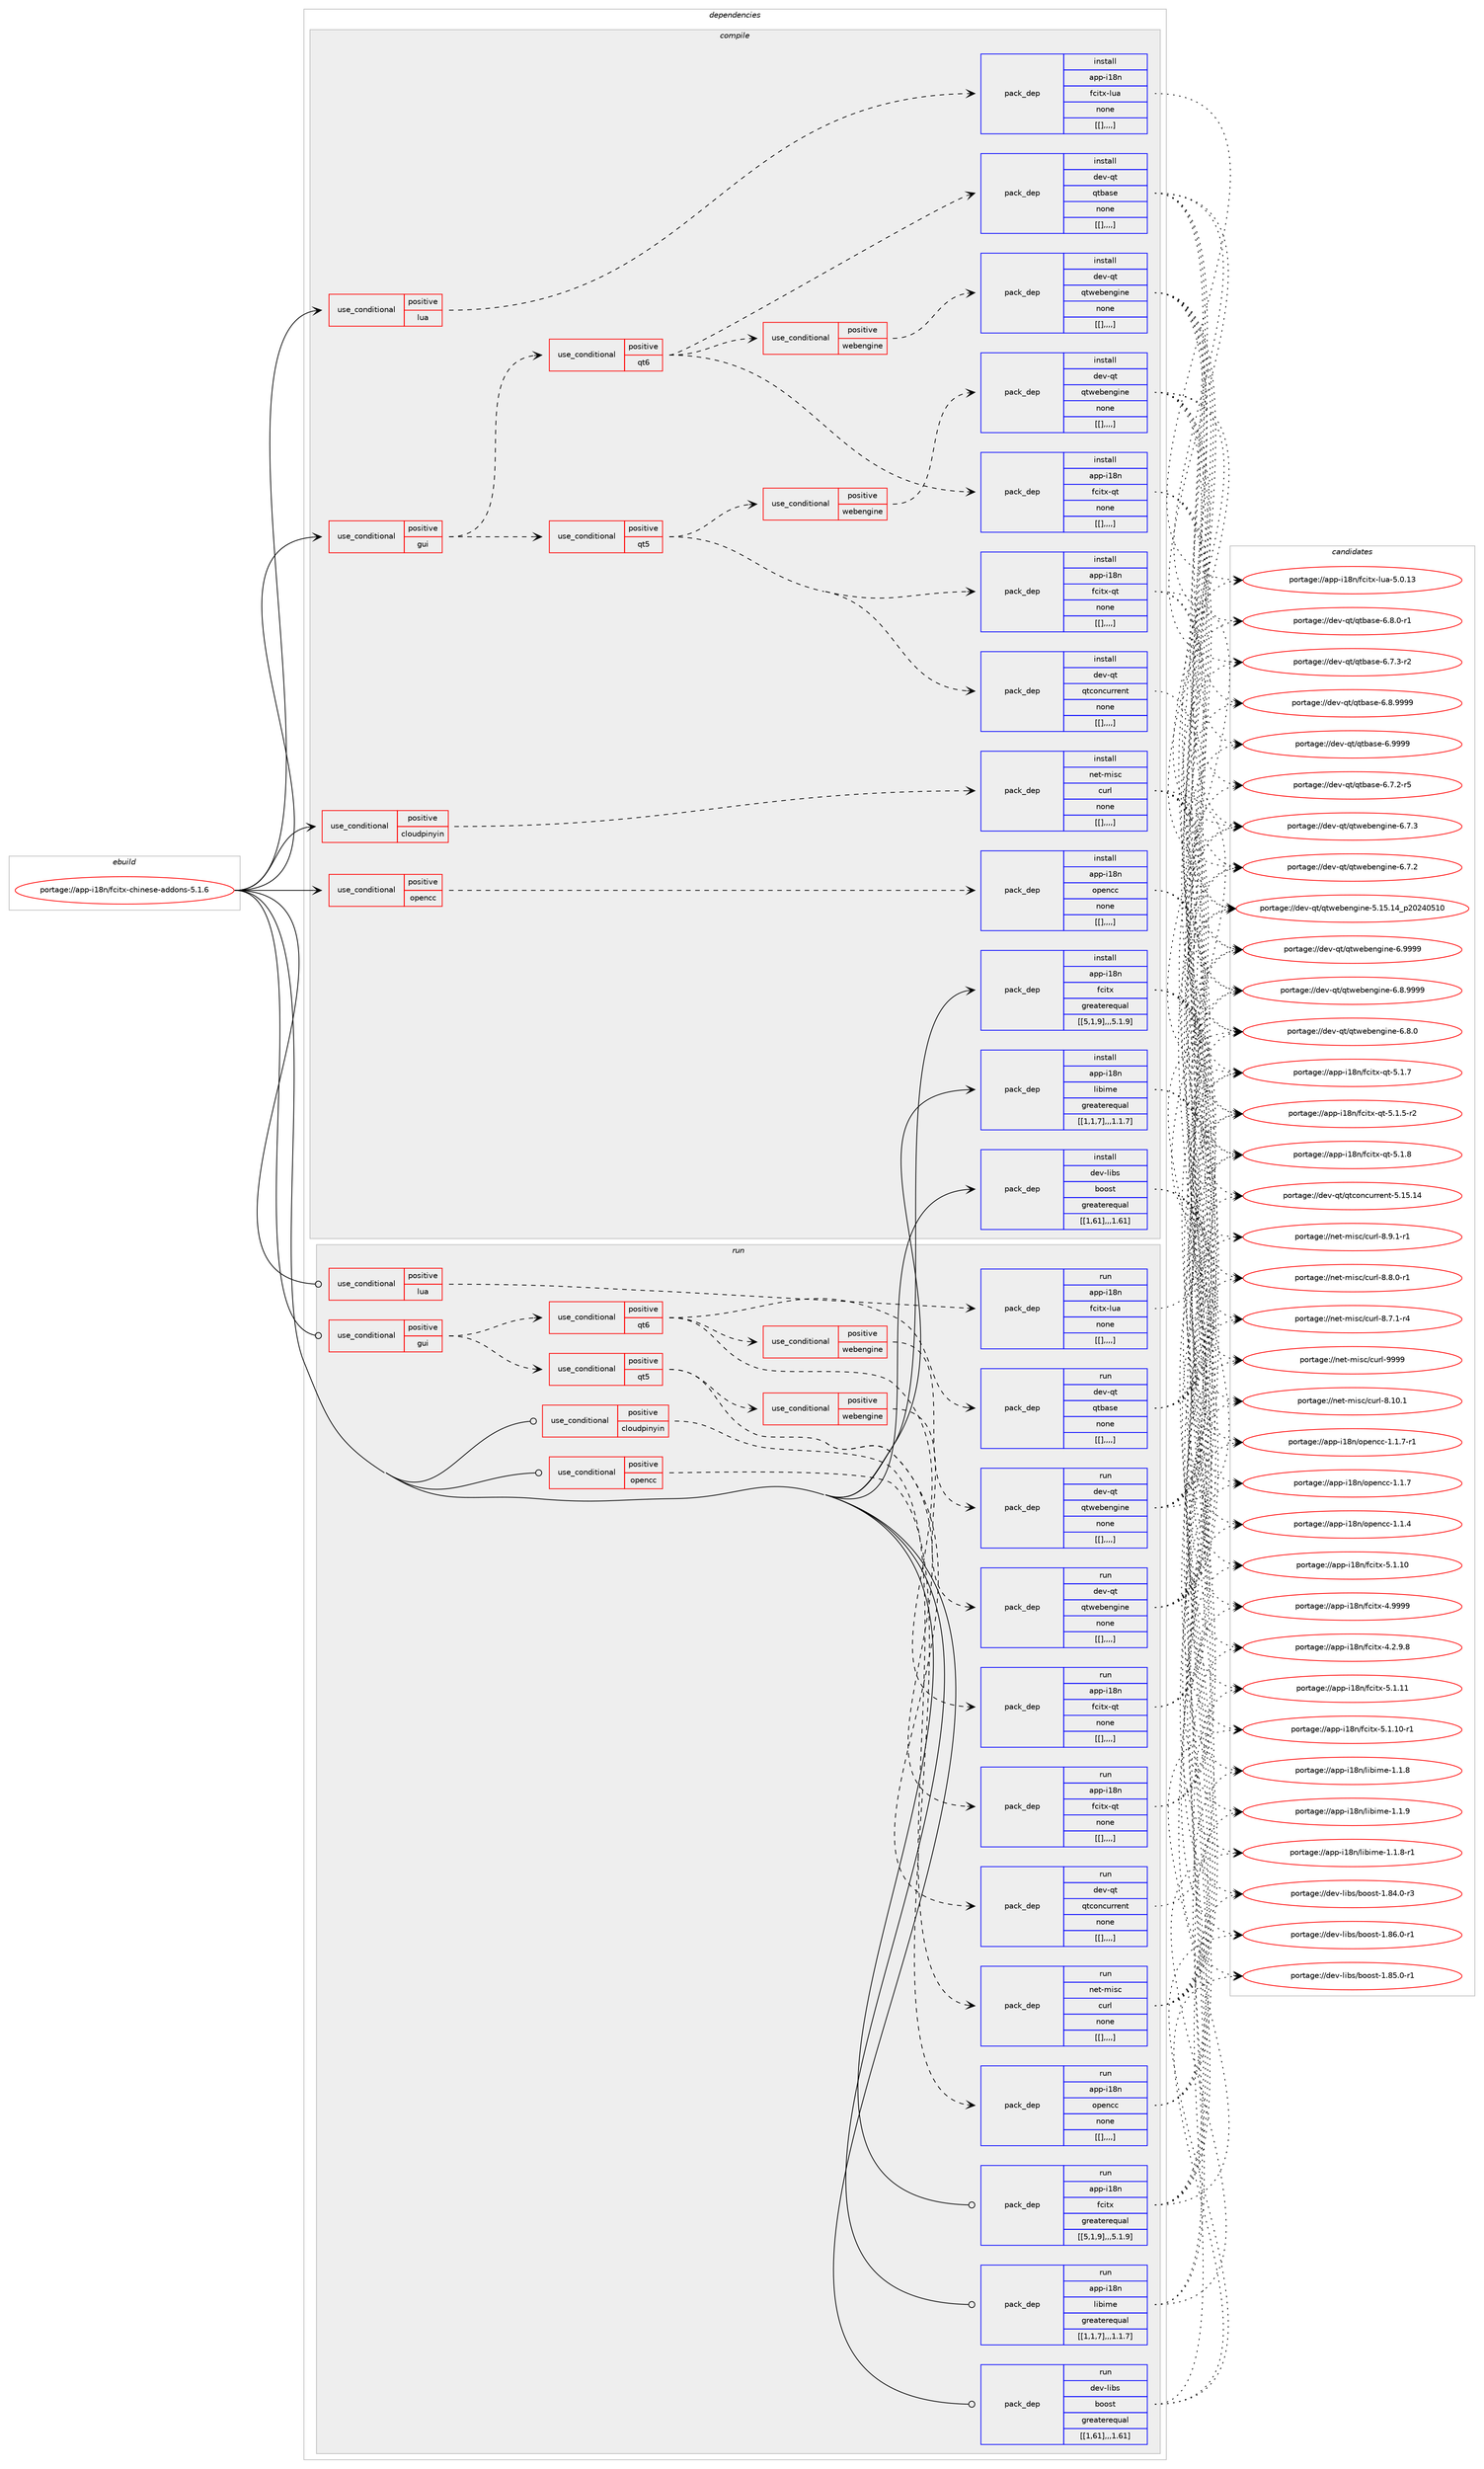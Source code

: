 digraph prolog {

# *************
# Graph options
# *************

newrank=true;
concentrate=true;
compound=true;
graph [rankdir=LR,fontname=Helvetica,fontsize=10,ranksep=1.5];#, ranksep=2.5, nodesep=0.2];
edge  [arrowhead=vee];
node  [fontname=Helvetica,fontsize=10];

# **********
# The ebuild
# **********

subgraph cluster_leftcol {
color=gray;
label=<<i>ebuild</i>>;
id [label="portage://app-i18n/fcitx-chinese-addons-5.1.6", color=red, width=4, href="../app-i18n/fcitx-chinese-addons-5.1.6.svg"];
}

# ****************
# The dependencies
# ****************

subgraph cluster_midcol {
color=gray;
label=<<i>dependencies</i>>;
subgraph cluster_compile {
fillcolor="#eeeeee";
style=filled;
label=<<i>compile</i>>;
subgraph cond11575 {
dependency38326 [label=<<TABLE BORDER="0" CELLBORDER="1" CELLSPACING="0" CELLPADDING="4"><TR><TD ROWSPAN="3" CELLPADDING="10">use_conditional</TD></TR><TR><TD>positive</TD></TR><TR><TD>cloudpinyin</TD></TR></TABLE>>, shape=none, color=red];
subgraph pack26415 {
dependency38391 [label=<<TABLE BORDER="0" CELLBORDER="1" CELLSPACING="0" CELLPADDING="4" WIDTH="220"><TR><TD ROWSPAN="6" CELLPADDING="30">pack_dep</TD></TR><TR><TD WIDTH="110">install</TD></TR><TR><TD>net-misc</TD></TR><TR><TD>curl</TD></TR><TR><TD>none</TD></TR><TR><TD>[[],,,,]</TD></TR></TABLE>>, shape=none, color=blue];
}
dependency38326:e -> dependency38391:w [weight=20,style="dashed",arrowhead="vee"];
}
id:e -> dependency38326:w [weight=20,style="solid",arrowhead="vee"];
subgraph cond11598 {
dependency38431 [label=<<TABLE BORDER="0" CELLBORDER="1" CELLSPACING="0" CELLPADDING="4"><TR><TD ROWSPAN="3" CELLPADDING="10">use_conditional</TD></TR><TR><TD>positive</TD></TR><TR><TD>gui</TD></TR></TABLE>>, shape=none, color=red];
subgraph cond11621 {
dependency38466 [label=<<TABLE BORDER="0" CELLBORDER="1" CELLSPACING="0" CELLPADDING="4"><TR><TD ROWSPAN="3" CELLPADDING="10">use_conditional</TD></TR><TR><TD>positive</TD></TR><TR><TD>qt5</TD></TR></TABLE>>, shape=none, color=red];
subgraph pack26481 {
dependency38495 [label=<<TABLE BORDER="0" CELLBORDER="1" CELLSPACING="0" CELLPADDING="4" WIDTH="220"><TR><TD ROWSPAN="6" CELLPADDING="30">pack_dep</TD></TR><TR><TD WIDTH="110">install</TD></TR><TR><TD>dev-qt</TD></TR><TR><TD>qtconcurrent</TD></TR><TR><TD>none</TD></TR><TR><TD>[[],,,,]</TD></TR></TABLE>>, shape=none, color=blue];
}
dependency38466:e -> dependency38495:w [weight=20,style="dashed",arrowhead="vee"];
subgraph pack26483 {
dependency38499 [label=<<TABLE BORDER="0" CELLBORDER="1" CELLSPACING="0" CELLPADDING="4" WIDTH="220"><TR><TD ROWSPAN="6" CELLPADDING="30">pack_dep</TD></TR><TR><TD WIDTH="110">install</TD></TR><TR><TD>app-i18n</TD></TR><TR><TD>fcitx-qt</TD></TR><TR><TD>none</TD></TR><TR><TD>[[],,,,]</TD></TR></TABLE>>, shape=none, color=blue];
}
dependency38466:e -> dependency38499:w [weight=20,style="dashed",arrowhead="vee"];
subgraph cond11636 {
dependency38503 [label=<<TABLE BORDER="0" CELLBORDER="1" CELLSPACING="0" CELLPADDING="4"><TR><TD ROWSPAN="3" CELLPADDING="10">use_conditional</TD></TR><TR><TD>positive</TD></TR><TR><TD>webengine</TD></TR></TABLE>>, shape=none, color=red];
subgraph pack26488 {
dependency38523 [label=<<TABLE BORDER="0" CELLBORDER="1" CELLSPACING="0" CELLPADDING="4" WIDTH="220"><TR><TD ROWSPAN="6" CELLPADDING="30">pack_dep</TD></TR><TR><TD WIDTH="110">install</TD></TR><TR><TD>dev-qt</TD></TR><TR><TD>qtwebengine</TD></TR><TR><TD>none</TD></TR><TR><TD>[[],,,,]</TD></TR></TABLE>>, shape=none, color=blue];
}
dependency38503:e -> dependency38523:w [weight=20,style="dashed",arrowhead="vee"];
}
dependency38466:e -> dependency38503:w [weight=20,style="dashed",arrowhead="vee"];
}
dependency38431:e -> dependency38466:w [weight=20,style="dashed",arrowhead="vee"];
subgraph cond11651 {
dependency38573 [label=<<TABLE BORDER="0" CELLBORDER="1" CELLSPACING="0" CELLPADDING="4"><TR><TD ROWSPAN="3" CELLPADDING="10">use_conditional</TD></TR><TR><TD>positive</TD></TR><TR><TD>qt6</TD></TR></TABLE>>, shape=none, color=red];
subgraph pack26547 {
dependency38604 [label=<<TABLE BORDER="0" CELLBORDER="1" CELLSPACING="0" CELLPADDING="4" WIDTH="220"><TR><TD ROWSPAN="6" CELLPADDING="30">pack_dep</TD></TR><TR><TD WIDTH="110">install</TD></TR><TR><TD>dev-qt</TD></TR><TR><TD>qtbase</TD></TR><TR><TD>none</TD></TR><TR><TD>[[],,,,]</TD></TR></TABLE>>, shape=none, color=blue];
}
dependency38573:e -> dependency38604:w [weight=20,style="dashed",arrowhead="vee"];
subgraph pack26599 {
dependency38673 [label=<<TABLE BORDER="0" CELLBORDER="1" CELLSPACING="0" CELLPADDING="4" WIDTH="220"><TR><TD ROWSPAN="6" CELLPADDING="30">pack_dep</TD></TR><TR><TD WIDTH="110">install</TD></TR><TR><TD>app-i18n</TD></TR><TR><TD>fcitx-qt</TD></TR><TR><TD>none</TD></TR><TR><TD>[[],,,,]</TD></TR></TABLE>>, shape=none, color=blue];
}
dependency38573:e -> dependency38673:w [weight=20,style="dashed",arrowhead="vee"];
subgraph cond11689 {
dependency38703 [label=<<TABLE BORDER="0" CELLBORDER="1" CELLSPACING="0" CELLPADDING="4"><TR><TD ROWSPAN="3" CELLPADDING="10">use_conditional</TD></TR><TR><TD>positive</TD></TR><TR><TD>webengine</TD></TR></TABLE>>, shape=none, color=red];
subgraph pack26647 {
dependency38807 [label=<<TABLE BORDER="0" CELLBORDER="1" CELLSPACING="0" CELLPADDING="4" WIDTH="220"><TR><TD ROWSPAN="6" CELLPADDING="30">pack_dep</TD></TR><TR><TD WIDTH="110">install</TD></TR><TR><TD>dev-qt</TD></TR><TR><TD>qtwebengine</TD></TR><TR><TD>none</TD></TR><TR><TD>[[],,,,]</TD></TR></TABLE>>, shape=none, color=blue];
}
dependency38703:e -> dependency38807:w [weight=20,style="dashed",arrowhead="vee"];
}
dependency38573:e -> dependency38703:w [weight=20,style="dashed",arrowhead="vee"];
}
dependency38431:e -> dependency38573:w [weight=20,style="dashed",arrowhead="vee"];
}
id:e -> dependency38431:w [weight=20,style="solid",arrowhead="vee"];
subgraph cond11732 {
dependency38816 [label=<<TABLE BORDER="0" CELLBORDER="1" CELLSPACING="0" CELLPADDING="4"><TR><TD ROWSPAN="3" CELLPADDING="10">use_conditional</TD></TR><TR><TD>positive</TD></TR><TR><TD>lua</TD></TR></TABLE>>, shape=none, color=red];
subgraph pack26736 {
dependency38885 [label=<<TABLE BORDER="0" CELLBORDER="1" CELLSPACING="0" CELLPADDING="4" WIDTH="220"><TR><TD ROWSPAN="6" CELLPADDING="30">pack_dep</TD></TR><TR><TD WIDTH="110">install</TD></TR><TR><TD>app-i18n</TD></TR><TR><TD>fcitx-lua</TD></TR><TR><TD>none</TD></TR><TR><TD>[[],,,,]</TD></TR></TABLE>>, shape=none, color=blue];
}
dependency38816:e -> dependency38885:w [weight=20,style="dashed",arrowhead="vee"];
}
id:e -> dependency38816:w [weight=20,style="solid",arrowhead="vee"];
subgraph cond11754 {
dependency38998 [label=<<TABLE BORDER="0" CELLBORDER="1" CELLSPACING="0" CELLPADDING="4"><TR><TD ROWSPAN="3" CELLPADDING="10">use_conditional</TD></TR><TR><TD>positive</TD></TR><TR><TD>opencc</TD></TR></TABLE>>, shape=none, color=red];
subgraph pack26815 {
dependency39000 [label=<<TABLE BORDER="0" CELLBORDER="1" CELLSPACING="0" CELLPADDING="4" WIDTH="220"><TR><TD ROWSPAN="6" CELLPADDING="30">pack_dep</TD></TR><TR><TD WIDTH="110">install</TD></TR><TR><TD>app-i18n</TD></TR><TR><TD>opencc</TD></TR><TR><TD>none</TD></TR><TR><TD>[[],,,,]</TD></TR></TABLE>>, shape=none, color=blue];
}
dependency38998:e -> dependency39000:w [weight=20,style="dashed",arrowhead="vee"];
}
id:e -> dependency38998:w [weight=20,style="solid",arrowhead="vee"];
subgraph pack26826 {
dependency39027 [label=<<TABLE BORDER="0" CELLBORDER="1" CELLSPACING="0" CELLPADDING="4" WIDTH="220"><TR><TD ROWSPAN="6" CELLPADDING="30">pack_dep</TD></TR><TR><TD WIDTH="110">install</TD></TR><TR><TD>app-i18n</TD></TR><TR><TD>fcitx</TD></TR><TR><TD>greaterequal</TD></TR><TR><TD>[[5,1,9],,,5.1.9]</TD></TR></TABLE>>, shape=none, color=blue];
}
id:e -> dependency39027:w [weight=20,style="solid",arrowhead="vee"];
subgraph pack26841 {
dependency39029 [label=<<TABLE BORDER="0" CELLBORDER="1" CELLSPACING="0" CELLPADDING="4" WIDTH="220"><TR><TD ROWSPAN="6" CELLPADDING="30">pack_dep</TD></TR><TR><TD WIDTH="110">install</TD></TR><TR><TD>app-i18n</TD></TR><TR><TD>libime</TD></TR><TR><TD>greaterequal</TD></TR><TR><TD>[[1,1,7],,,1.1.7]</TD></TR></TABLE>>, shape=none, color=blue];
}
id:e -> dependency39029:w [weight=20,style="solid",arrowhead="vee"];
subgraph pack26843 {
dependency39069 [label=<<TABLE BORDER="0" CELLBORDER="1" CELLSPACING="0" CELLPADDING="4" WIDTH="220"><TR><TD ROWSPAN="6" CELLPADDING="30">pack_dep</TD></TR><TR><TD WIDTH="110">install</TD></TR><TR><TD>dev-libs</TD></TR><TR><TD>boost</TD></TR><TR><TD>greaterequal</TD></TR><TR><TD>[[1,61],,,1.61]</TD></TR></TABLE>>, shape=none, color=blue];
}
id:e -> dependency39069:w [weight=20,style="solid",arrowhead="vee"];
}
subgraph cluster_compileandrun {
fillcolor="#eeeeee";
style=filled;
label=<<i>compile and run</i>>;
}
subgraph cluster_run {
fillcolor="#eeeeee";
style=filled;
label=<<i>run</i>>;
subgraph cond11812 {
dependency39074 [label=<<TABLE BORDER="0" CELLBORDER="1" CELLSPACING="0" CELLPADDING="4"><TR><TD ROWSPAN="3" CELLPADDING="10">use_conditional</TD></TR><TR><TD>positive</TD></TR><TR><TD>cloudpinyin</TD></TR></TABLE>>, shape=none, color=red];
subgraph pack26907 {
dependency39135 [label=<<TABLE BORDER="0" CELLBORDER="1" CELLSPACING="0" CELLPADDING="4" WIDTH="220"><TR><TD ROWSPAN="6" CELLPADDING="30">pack_dep</TD></TR><TR><TD WIDTH="110">run</TD></TR><TR><TD>net-misc</TD></TR><TR><TD>curl</TD></TR><TR><TD>none</TD></TR><TR><TD>[[],,,,]</TD></TR></TABLE>>, shape=none, color=blue];
}
dependency39074:e -> dependency39135:w [weight=20,style="dashed",arrowhead="vee"];
}
id:e -> dependency39074:w [weight=20,style="solid",arrowhead="odot"];
subgraph cond11836 {
dependency39144 [label=<<TABLE BORDER="0" CELLBORDER="1" CELLSPACING="0" CELLPADDING="4"><TR><TD ROWSPAN="3" CELLPADDING="10">use_conditional</TD></TR><TR><TD>positive</TD></TR><TR><TD>gui</TD></TR></TABLE>>, shape=none, color=red];
subgraph cond11842 {
dependency39179 [label=<<TABLE BORDER="0" CELLBORDER="1" CELLSPACING="0" CELLPADDING="4"><TR><TD ROWSPAN="3" CELLPADDING="10">use_conditional</TD></TR><TR><TD>positive</TD></TR><TR><TD>qt5</TD></TR></TABLE>>, shape=none, color=red];
subgraph pack26946 {
dependency39185 [label=<<TABLE BORDER="0" CELLBORDER="1" CELLSPACING="0" CELLPADDING="4" WIDTH="220"><TR><TD ROWSPAN="6" CELLPADDING="30">pack_dep</TD></TR><TR><TD WIDTH="110">run</TD></TR><TR><TD>dev-qt</TD></TR><TR><TD>qtconcurrent</TD></TR><TR><TD>none</TD></TR><TR><TD>[[],,,,]</TD></TR></TABLE>>, shape=none, color=blue];
}
dependency39179:e -> dependency39185:w [weight=20,style="dashed",arrowhead="vee"];
subgraph pack26963 {
dependency39218 [label=<<TABLE BORDER="0" CELLBORDER="1" CELLSPACING="0" CELLPADDING="4" WIDTH="220"><TR><TD ROWSPAN="6" CELLPADDING="30">pack_dep</TD></TR><TR><TD WIDTH="110">run</TD></TR><TR><TD>app-i18n</TD></TR><TR><TD>fcitx-qt</TD></TR><TR><TD>none</TD></TR><TR><TD>[[],,,,]</TD></TR></TABLE>>, shape=none, color=blue];
}
dependency39179:e -> dependency39218:w [weight=20,style="dashed",arrowhead="vee"];
subgraph cond11860 {
dependency39241 [label=<<TABLE BORDER="0" CELLBORDER="1" CELLSPACING="0" CELLPADDING="4"><TR><TD ROWSPAN="3" CELLPADDING="10">use_conditional</TD></TR><TR><TD>positive</TD></TR><TR><TD>webengine</TD></TR></TABLE>>, shape=none, color=red];
subgraph pack27004 {
dependency39267 [label=<<TABLE BORDER="0" CELLBORDER="1" CELLSPACING="0" CELLPADDING="4" WIDTH="220"><TR><TD ROWSPAN="6" CELLPADDING="30">pack_dep</TD></TR><TR><TD WIDTH="110">run</TD></TR><TR><TD>dev-qt</TD></TR><TR><TD>qtwebengine</TD></TR><TR><TD>none</TD></TR><TR><TD>[[],,,,]</TD></TR></TABLE>>, shape=none, color=blue];
}
dependency39241:e -> dependency39267:w [weight=20,style="dashed",arrowhead="vee"];
}
dependency39179:e -> dependency39241:w [weight=20,style="dashed",arrowhead="vee"];
}
dependency39144:e -> dependency39179:w [weight=20,style="dashed",arrowhead="vee"];
subgraph cond11870 {
dependency39278 [label=<<TABLE BORDER="0" CELLBORDER="1" CELLSPACING="0" CELLPADDING="4"><TR><TD ROWSPAN="3" CELLPADDING="10">use_conditional</TD></TR><TR><TD>positive</TD></TR><TR><TD>qt6</TD></TR></TABLE>>, shape=none, color=red];
subgraph pack27014 {
dependency39281 [label=<<TABLE BORDER="0" CELLBORDER="1" CELLSPACING="0" CELLPADDING="4" WIDTH="220"><TR><TD ROWSPAN="6" CELLPADDING="30">pack_dep</TD></TR><TR><TD WIDTH="110">run</TD></TR><TR><TD>dev-qt</TD></TR><TR><TD>qtbase</TD></TR><TR><TD>none</TD></TR><TR><TD>[[],,,,]</TD></TR></TABLE>>, shape=none, color=blue];
}
dependency39278:e -> dependency39281:w [weight=20,style="dashed",arrowhead="vee"];
subgraph pack27024 {
dependency39324 [label=<<TABLE BORDER="0" CELLBORDER="1" CELLSPACING="0" CELLPADDING="4" WIDTH="220"><TR><TD ROWSPAN="6" CELLPADDING="30">pack_dep</TD></TR><TR><TD WIDTH="110">run</TD></TR><TR><TD>app-i18n</TD></TR><TR><TD>fcitx-qt</TD></TR><TR><TD>none</TD></TR><TR><TD>[[],,,,]</TD></TR></TABLE>>, shape=none, color=blue];
}
dependency39278:e -> dependency39324:w [weight=20,style="dashed",arrowhead="vee"];
subgraph cond11886 {
dependency39328 [label=<<TABLE BORDER="0" CELLBORDER="1" CELLSPACING="0" CELLPADDING="4"><TR><TD ROWSPAN="3" CELLPADDING="10">use_conditional</TD></TR><TR><TD>positive</TD></TR><TR><TD>webengine</TD></TR></TABLE>>, shape=none, color=red];
subgraph pack27055 {
dependency39344 [label=<<TABLE BORDER="0" CELLBORDER="1" CELLSPACING="0" CELLPADDING="4" WIDTH="220"><TR><TD ROWSPAN="6" CELLPADDING="30">pack_dep</TD></TR><TR><TD WIDTH="110">run</TD></TR><TR><TD>dev-qt</TD></TR><TR><TD>qtwebengine</TD></TR><TR><TD>none</TD></TR><TR><TD>[[],,,,]</TD></TR></TABLE>>, shape=none, color=blue];
}
dependency39328:e -> dependency39344:w [weight=20,style="dashed",arrowhead="vee"];
}
dependency39278:e -> dependency39328:w [weight=20,style="dashed",arrowhead="vee"];
}
dependency39144:e -> dependency39278:w [weight=20,style="dashed",arrowhead="vee"];
}
id:e -> dependency39144:w [weight=20,style="solid",arrowhead="odot"];
subgraph cond11893 {
dependency39347 [label=<<TABLE BORDER="0" CELLBORDER="1" CELLSPACING="0" CELLPADDING="4"><TR><TD ROWSPAN="3" CELLPADDING="10">use_conditional</TD></TR><TR><TD>positive</TD></TR><TR><TD>lua</TD></TR></TABLE>>, shape=none, color=red];
subgraph pack27082 {
dependency39444 [label=<<TABLE BORDER="0" CELLBORDER="1" CELLSPACING="0" CELLPADDING="4" WIDTH="220"><TR><TD ROWSPAN="6" CELLPADDING="30">pack_dep</TD></TR><TR><TD WIDTH="110">run</TD></TR><TR><TD>app-i18n</TD></TR><TR><TD>fcitx-lua</TD></TR><TR><TD>none</TD></TR><TR><TD>[[],,,,]</TD></TR></TABLE>>, shape=none, color=blue];
}
dependency39347:e -> dependency39444:w [weight=20,style="dashed",arrowhead="vee"];
}
id:e -> dependency39347:w [weight=20,style="solid",arrowhead="odot"];
subgraph cond11916 {
dependency39448 [label=<<TABLE BORDER="0" CELLBORDER="1" CELLSPACING="0" CELLPADDING="4"><TR><TD ROWSPAN="3" CELLPADDING="10">use_conditional</TD></TR><TR><TD>positive</TD></TR><TR><TD>opencc</TD></TR></TABLE>>, shape=none, color=red];
subgraph pack27185 {
dependency39538 [label=<<TABLE BORDER="0" CELLBORDER="1" CELLSPACING="0" CELLPADDING="4" WIDTH="220"><TR><TD ROWSPAN="6" CELLPADDING="30">pack_dep</TD></TR><TR><TD WIDTH="110">run</TD></TR><TR><TD>app-i18n</TD></TR><TR><TD>opencc</TD></TR><TR><TD>none</TD></TR><TR><TD>[[],,,,]</TD></TR></TABLE>>, shape=none, color=blue];
}
dependency39448:e -> dependency39538:w [weight=20,style="dashed",arrowhead="vee"];
}
id:e -> dependency39448:w [weight=20,style="solid",arrowhead="odot"];
subgraph pack27278 {
dependency39645 [label=<<TABLE BORDER="0" CELLBORDER="1" CELLSPACING="0" CELLPADDING="4" WIDTH="220"><TR><TD ROWSPAN="6" CELLPADDING="30">pack_dep</TD></TR><TR><TD WIDTH="110">run</TD></TR><TR><TD>app-i18n</TD></TR><TR><TD>fcitx</TD></TR><TR><TD>greaterequal</TD></TR><TR><TD>[[5,1,9],,,5.1.9]</TD></TR></TABLE>>, shape=none, color=blue];
}
id:e -> dependency39645:w [weight=20,style="solid",arrowhead="odot"];
subgraph pack27280 {
dependency39647 [label=<<TABLE BORDER="0" CELLBORDER="1" CELLSPACING="0" CELLPADDING="4" WIDTH="220"><TR><TD ROWSPAN="6" CELLPADDING="30">pack_dep</TD></TR><TR><TD WIDTH="110">run</TD></TR><TR><TD>app-i18n</TD></TR><TR><TD>libime</TD></TR><TR><TD>greaterequal</TD></TR><TR><TD>[[1,1,7],,,1.1.7]</TD></TR></TABLE>>, shape=none, color=blue];
}
id:e -> dependency39647:w [weight=20,style="solid",arrowhead="odot"];
subgraph pack27283 {
dependency39652 [label=<<TABLE BORDER="0" CELLBORDER="1" CELLSPACING="0" CELLPADDING="4" WIDTH="220"><TR><TD ROWSPAN="6" CELLPADDING="30">pack_dep</TD></TR><TR><TD WIDTH="110">run</TD></TR><TR><TD>dev-libs</TD></TR><TR><TD>boost</TD></TR><TR><TD>greaterequal</TD></TR><TR><TD>[[1,61],,,1.61]</TD></TR></TABLE>>, shape=none, color=blue];
}
id:e -> dependency39652:w [weight=20,style="solid",arrowhead="odot"];
}
}

# **************
# The candidates
# **************

subgraph cluster_choices {
rank=same;
color=gray;
label=<<i>candidates</i>>;

subgraph choice23679 {
color=black;
nodesep=1;
choice110101116451091051159947991171141084557575757 [label="portage://net-misc/curl-9999", color=red, width=4,href="../net-misc/curl-9999.svg"];
choice1101011164510910511599479911711410845564649484649 [label="portage://net-misc/curl-8.10.1", color=red, width=4,href="../net-misc/curl-8.10.1.svg"];
choice110101116451091051159947991171141084556465746494511449 [label="portage://net-misc/curl-8.9.1-r1", color=red, width=4,href="../net-misc/curl-8.9.1-r1.svg"];
choice110101116451091051159947991171141084556465646484511449 [label="portage://net-misc/curl-8.8.0-r1", color=red, width=4,href="../net-misc/curl-8.8.0-r1.svg"];
choice110101116451091051159947991171141084556465546494511452 [label="portage://net-misc/curl-8.7.1-r4", color=red, width=4,href="../net-misc/curl-8.7.1-r4.svg"];
dependency38391:e -> choice110101116451091051159947991171141084557575757:w [style=dotted,weight="100"];
dependency38391:e -> choice1101011164510910511599479911711410845564649484649:w [style=dotted,weight="100"];
dependency38391:e -> choice110101116451091051159947991171141084556465746494511449:w [style=dotted,weight="100"];
dependency38391:e -> choice110101116451091051159947991171141084556465646484511449:w [style=dotted,weight="100"];
dependency38391:e -> choice110101116451091051159947991171141084556465546494511452:w [style=dotted,weight="100"];
}
subgraph choice23693 {
color=black;
nodesep=1;
choice100101118451131164711311699111110991171141141011101164553464953464952 [label="portage://dev-qt/qtconcurrent-5.15.14", color=red, width=4,href="../dev-qt/qtconcurrent-5.15.14.svg"];
dependency38495:e -> choice100101118451131164711311699111110991171141141011101164553464953464952:w [style=dotted,weight="100"];
}
subgraph choice23695 {
color=black;
nodesep=1;
choice97112112451054956110471029910511612045113116455346494656 [label="portage://app-i18n/fcitx-qt-5.1.8", color=red, width=4,href="../app-i18n/fcitx-qt-5.1.8.svg"];
choice97112112451054956110471029910511612045113116455346494655 [label="portage://app-i18n/fcitx-qt-5.1.7", color=red, width=4,href="../app-i18n/fcitx-qt-5.1.7.svg"];
choice971121124510549561104710299105116120451131164553464946534511450 [label="portage://app-i18n/fcitx-qt-5.1.5-r2", color=red, width=4,href="../app-i18n/fcitx-qt-5.1.5-r2.svg"];
dependency38499:e -> choice97112112451054956110471029910511612045113116455346494656:w [style=dotted,weight="100"];
dependency38499:e -> choice97112112451054956110471029910511612045113116455346494655:w [style=dotted,weight="100"];
dependency38499:e -> choice971121124510549561104710299105116120451131164553464946534511450:w [style=dotted,weight="100"];
}
subgraph choice23699 {
color=black;
nodesep=1;
choice10010111845113116471131161191019810111010310511010145544657575757 [label="portage://dev-qt/qtwebengine-6.9999", color=red, width=4,href="../dev-qt/qtwebengine-6.9999.svg"];
choice100101118451131164711311611910198101110103105110101455446564657575757 [label="portage://dev-qt/qtwebengine-6.8.9999", color=red, width=4,href="../dev-qt/qtwebengine-6.8.9999.svg"];
choice100101118451131164711311611910198101110103105110101455446564648 [label="portage://dev-qt/qtwebengine-6.8.0", color=red, width=4,href="../dev-qt/qtwebengine-6.8.0.svg"];
choice100101118451131164711311611910198101110103105110101455446554651 [label="portage://dev-qt/qtwebengine-6.7.3", color=red, width=4,href="../dev-qt/qtwebengine-6.7.3.svg"];
choice100101118451131164711311611910198101110103105110101455446554650 [label="portage://dev-qt/qtwebengine-6.7.2", color=red, width=4,href="../dev-qt/qtwebengine-6.7.2.svg"];
choice1001011184511311647113116119101981011101031051101014553464953464952951125048505248534948 [label="portage://dev-qt/qtwebengine-5.15.14_p20240510", color=red, width=4,href="../dev-qt/qtwebengine-5.15.14_p20240510.svg"];
dependency38523:e -> choice10010111845113116471131161191019810111010310511010145544657575757:w [style=dotted,weight="100"];
dependency38523:e -> choice100101118451131164711311611910198101110103105110101455446564657575757:w [style=dotted,weight="100"];
dependency38523:e -> choice100101118451131164711311611910198101110103105110101455446564648:w [style=dotted,weight="100"];
dependency38523:e -> choice100101118451131164711311611910198101110103105110101455446554651:w [style=dotted,weight="100"];
dependency38523:e -> choice100101118451131164711311611910198101110103105110101455446554650:w [style=dotted,weight="100"];
dependency38523:e -> choice1001011184511311647113116119101981011101031051101014553464953464952951125048505248534948:w [style=dotted,weight="100"];
}
subgraph choice23719 {
color=black;
nodesep=1;
choice1001011184511311647113116989711510145544657575757 [label="portage://dev-qt/qtbase-6.9999", color=red, width=4,href="../dev-qt/qtbase-6.9999.svg"];
choice10010111845113116471131169897115101455446564657575757 [label="portage://dev-qt/qtbase-6.8.9999", color=red, width=4,href="../dev-qt/qtbase-6.8.9999.svg"];
choice100101118451131164711311698971151014554465646484511449 [label="portage://dev-qt/qtbase-6.8.0-r1", color=red, width=4,href="../dev-qt/qtbase-6.8.0-r1.svg"];
choice100101118451131164711311698971151014554465546514511450 [label="portage://dev-qt/qtbase-6.7.3-r2", color=red, width=4,href="../dev-qt/qtbase-6.7.3-r2.svg"];
choice100101118451131164711311698971151014554465546504511453 [label="portage://dev-qt/qtbase-6.7.2-r5", color=red, width=4,href="../dev-qt/qtbase-6.7.2-r5.svg"];
dependency38604:e -> choice1001011184511311647113116989711510145544657575757:w [style=dotted,weight="100"];
dependency38604:e -> choice10010111845113116471131169897115101455446564657575757:w [style=dotted,weight="100"];
dependency38604:e -> choice100101118451131164711311698971151014554465646484511449:w [style=dotted,weight="100"];
dependency38604:e -> choice100101118451131164711311698971151014554465546514511450:w [style=dotted,weight="100"];
dependency38604:e -> choice100101118451131164711311698971151014554465546504511453:w [style=dotted,weight="100"];
}
subgraph choice23721 {
color=black;
nodesep=1;
choice97112112451054956110471029910511612045113116455346494656 [label="portage://app-i18n/fcitx-qt-5.1.8", color=red, width=4,href="../app-i18n/fcitx-qt-5.1.8.svg"];
choice97112112451054956110471029910511612045113116455346494655 [label="portage://app-i18n/fcitx-qt-5.1.7", color=red, width=4,href="../app-i18n/fcitx-qt-5.1.7.svg"];
choice971121124510549561104710299105116120451131164553464946534511450 [label="portage://app-i18n/fcitx-qt-5.1.5-r2", color=red, width=4,href="../app-i18n/fcitx-qt-5.1.5-r2.svg"];
dependency38673:e -> choice97112112451054956110471029910511612045113116455346494656:w [style=dotted,weight="100"];
dependency38673:e -> choice97112112451054956110471029910511612045113116455346494655:w [style=dotted,weight="100"];
dependency38673:e -> choice971121124510549561104710299105116120451131164553464946534511450:w [style=dotted,weight="100"];
}
subgraph choice23733 {
color=black;
nodesep=1;
choice10010111845113116471131161191019810111010310511010145544657575757 [label="portage://dev-qt/qtwebengine-6.9999", color=red, width=4,href="../dev-qt/qtwebengine-6.9999.svg"];
choice100101118451131164711311611910198101110103105110101455446564657575757 [label="portage://dev-qt/qtwebengine-6.8.9999", color=red, width=4,href="../dev-qt/qtwebengine-6.8.9999.svg"];
choice100101118451131164711311611910198101110103105110101455446564648 [label="portage://dev-qt/qtwebengine-6.8.0", color=red, width=4,href="../dev-qt/qtwebengine-6.8.0.svg"];
choice100101118451131164711311611910198101110103105110101455446554651 [label="portage://dev-qt/qtwebengine-6.7.3", color=red, width=4,href="../dev-qt/qtwebengine-6.7.3.svg"];
choice100101118451131164711311611910198101110103105110101455446554650 [label="portage://dev-qt/qtwebengine-6.7.2", color=red, width=4,href="../dev-qt/qtwebengine-6.7.2.svg"];
choice1001011184511311647113116119101981011101031051101014553464953464952951125048505248534948 [label="portage://dev-qt/qtwebengine-5.15.14_p20240510", color=red, width=4,href="../dev-qt/qtwebengine-5.15.14_p20240510.svg"];
dependency38807:e -> choice10010111845113116471131161191019810111010310511010145544657575757:w [style=dotted,weight="100"];
dependency38807:e -> choice100101118451131164711311611910198101110103105110101455446564657575757:w [style=dotted,weight="100"];
dependency38807:e -> choice100101118451131164711311611910198101110103105110101455446564648:w [style=dotted,weight="100"];
dependency38807:e -> choice100101118451131164711311611910198101110103105110101455446554651:w [style=dotted,weight="100"];
dependency38807:e -> choice100101118451131164711311611910198101110103105110101455446554650:w [style=dotted,weight="100"];
dependency38807:e -> choice1001011184511311647113116119101981011101031051101014553464953464952951125048505248534948:w [style=dotted,weight="100"];
}
subgraph choice23742 {
color=black;
nodesep=1;
choice971121124510549561104710299105116120451081179745534648464951 [label="portage://app-i18n/fcitx-lua-5.0.13", color=red, width=4,href="../app-i18n/fcitx-lua-5.0.13.svg"];
dependency38885:e -> choice971121124510549561104710299105116120451081179745534648464951:w [style=dotted,weight="100"];
}
subgraph choice23748 {
color=black;
nodesep=1;
choice971121124510549561104711111210111099994549464946554511449 [label="portage://app-i18n/opencc-1.1.7-r1", color=red, width=4,href="../app-i18n/opencc-1.1.7-r1.svg"];
choice97112112451054956110471111121011109999454946494655 [label="portage://app-i18n/opencc-1.1.7", color=red, width=4,href="../app-i18n/opencc-1.1.7.svg"];
choice97112112451054956110471111121011109999454946494652 [label="portage://app-i18n/opencc-1.1.4", color=red, width=4,href="../app-i18n/opencc-1.1.4.svg"];
dependency39000:e -> choice971121124510549561104711111210111099994549464946554511449:w [style=dotted,weight="100"];
dependency39000:e -> choice97112112451054956110471111121011109999454946494655:w [style=dotted,weight="100"];
dependency39000:e -> choice97112112451054956110471111121011109999454946494652:w [style=dotted,weight="100"];
}
subgraph choice23751 {
color=black;
nodesep=1;
choice97112112451054956110471029910511612045534649464949 [label="portage://app-i18n/fcitx-5.1.11", color=red, width=4,href="../app-i18n/fcitx-5.1.11.svg"];
choice971121124510549561104710299105116120455346494649484511449 [label="portage://app-i18n/fcitx-5.1.10-r1", color=red, width=4,href="../app-i18n/fcitx-5.1.10-r1.svg"];
choice97112112451054956110471029910511612045534649464948 [label="portage://app-i18n/fcitx-5.1.10", color=red, width=4,href="../app-i18n/fcitx-5.1.10.svg"];
choice97112112451054956110471029910511612045524657575757 [label="portage://app-i18n/fcitx-4.9999", color=red, width=4,href="../app-i18n/fcitx-4.9999.svg"];
choice9711211245105495611047102991051161204552465046574656 [label="portage://app-i18n/fcitx-4.2.9.8", color=red, width=4,href="../app-i18n/fcitx-4.2.9.8.svg"];
dependency39027:e -> choice97112112451054956110471029910511612045534649464949:w [style=dotted,weight="100"];
dependency39027:e -> choice971121124510549561104710299105116120455346494649484511449:w [style=dotted,weight="100"];
dependency39027:e -> choice97112112451054956110471029910511612045534649464948:w [style=dotted,weight="100"];
dependency39027:e -> choice97112112451054956110471029910511612045524657575757:w [style=dotted,weight="100"];
dependency39027:e -> choice9711211245105495611047102991051161204552465046574656:w [style=dotted,weight="100"];
}
subgraph choice23757 {
color=black;
nodesep=1;
choice971121124510549561104710810598105109101454946494657 [label="portage://app-i18n/libime-1.1.9", color=red, width=4,href="../app-i18n/libime-1.1.9.svg"];
choice9711211245105495611047108105981051091014549464946564511449 [label="portage://app-i18n/libime-1.1.8-r1", color=red, width=4,href="../app-i18n/libime-1.1.8-r1.svg"];
choice971121124510549561104710810598105109101454946494656 [label="portage://app-i18n/libime-1.1.8", color=red, width=4,href="../app-i18n/libime-1.1.8.svg"];
dependency39029:e -> choice971121124510549561104710810598105109101454946494657:w [style=dotted,weight="100"];
dependency39029:e -> choice9711211245105495611047108105981051091014549464946564511449:w [style=dotted,weight="100"];
dependency39029:e -> choice971121124510549561104710810598105109101454946494656:w [style=dotted,weight="100"];
}
subgraph choice23776 {
color=black;
nodesep=1;
choice10010111845108105981154798111111115116454946565446484511449 [label="portage://dev-libs/boost-1.86.0-r1", color=red, width=4,href="../dev-libs/boost-1.86.0-r1.svg"];
choice10010111845108105981154798111111115116454946565346484511449 [label="portage://dev-libs/boost-1.85.0-r1", color=red, width=4,href="../dev-libs/boost-1.85.0-r1.svg"];
choice10010111845108105981154798111111115116454946565246484511451 [label="portage://dev-libs/boost-1.84.0-r3", color=red, width=4,href="../dev-libs/boost-1.84.0-r3.svg"];
dependency39069:e -> choice10010111845108105981154798111111115116454946565446484511449:w [style=dotted,weight="100"];
dependency39069:e -> choice10010111845108105981154798111111115116454946565346484511449:w [style=dotted,weight="100"];
dependency39069:e -> choice10010111845108105981154798111111115116454946565246484511451:w [style=dotted,weight="100"];
}
subgraph choice23806 {
color=black;
nodesep=1;
choice110101116451091051159947991171141084557575757 [label="portage://net-misc/curl-9999", color=red, width=4,href="../net-misc/curl-9999.svg"];
choice1101011164510910511599479911711410845564649484649 [label="portage://net-misc/curl-8.10.1", color=red, width=4,href="../net-misc/curl-8.10.1.svg"];
choice110101116451091051159947991171141084556465746494511449 [label="portage://net-misc/curl-8.9.1-r1", color=red, width=4,href="../net-misc/curl-8.9.1-r1.svg"];
choice110101116451091051159947991171141084556465646484511449 [label="portage://net-misc/curl-8.8.0-r1", color=red, width=4,href="../net-misc/curl-8.8.0-r1.svg"];
choice110101116451091051159947991171141084556465546494511452 [label="portage://net-misc/curl-8.7.1-r4", color=red, width=4,href="../net-misc/curl-8.7.1-r4.svg"];
dependency39135:e -> choice110101116451091051159947991171141084557575757:w [style=dotted,weight="100"];
dependency39135:e -> choice1101011164510910511599479911711410845564649484649:w [style=dotted,weight="100"];
dependency39135:e -> choice110101116451091051159947991171141084556465746494511449:w [style=dotted,weight="100"];
dependency39135:e -> choice110101116451091051159947991171141084556465646484511449:w [style=dotted,weight="100"];
dependency39135:e -> choice110101116451091051159947991171141084556465546494511452:w [style=dotted,weight="100"];
}
subgraph choice23812 {
color=black;
nodesep=1;
choice100101118451131164711311699111110991171141141011101164553464953464952 [label="portage://dev-qt/qtconcurrent-5.15.14", color=red, width=4,href="../dev-qt/qtconcurrent-5.15.14.svg"];
dependency39185:e -> choice100101118451131164711311699111110991171141141011101164553464953464952:w [style=dotted,weight="100"];
}
subgraph choice23814 {
color=black;
nodesep=1;
choice97112112451054956110471029910511612045113116455346494656 [label="portage://app-i18n/fcitx-qt-5.1.8", color=red, width=4,href="../app-i18n/fcitx-qt-5.1.8.svg"];
choice97112112451054956110471029910511612045113116455346494655 [label="portage://app-i18n/fcitx-qt-5.1.7", color=red, width=4,href="../app-i18n/fcitx-qt-5.1.7.svg"];
choice971121124510549561104710299105116120451131164553464946534511450 [label="portage://app-i18n/fcitx-qt-5.1.5-r2", color=red, width=4,href="../app-i18n/fcitx-qt-5.1.5-r2.svg"];
dependency39218:e -> choice97112112451054956110471029910511612045113116455346494656:w [style=dotted,weight="100"];
dependency39218:e -> choice97112112451054956110471029910511612045113116455346494655:w [style=dotted,weight="100"];
dependency39218:e -> choice971121124510549561104710299105116120451131164553464946534511450:w [style=dotted,weight="100"];
}
subgraph choice23863 {
color=black;
nodesep=1;
choice10010111845113116471131161191019810111010310511010145544657575757 [label="portage://dev-qt/qtwebengine-6.9999", color=red, width=4,href="../dev-qt/qtwebengine-6.9999.svg"];
choice100101118451131164711311611910198101110103105110101455446564657575757 [label="portage://dev-qt/qtwebengine-6.8.9999", color=red, width=4,href="../dev-qt/qtwebengine-6.8.9999.svg"];
choice100101118451131164711311611910198101110103105110101455446564648 [label="portage://dev-qt/qtwebengine-6.8.0", color=red, width=4,href="../dev-qt/qtwebengine-6.8.0.svg"];
choice100101118451131164711311611910198101110103105110101455446554651 [label="portage://dev-qt/qtwebengine-6.7.3", color=red, width=4,href="../dev-qt/qtwebengine-6.7.3.svg"];
choice100101118451131164711311611910198101110103105110101455446554650 [label="portage://dev-qt/qtwebengine-6.7.2", color=red, width=4,href="../dev-qt/qtwebengine-6.7.2.svg"];
choice1001011184511311647113116119101981011101031051101014553464953464952951125048505248534948 [label="portage://dev-qt/qtwebengine-5.15.14_p20240510", color=red, width=4,href="../dev-qt/qtwebengine-5.15.14_p20240510.svg"];
dependency39267:e -> choice10010111845113116471131161191019810111010310511010145544657575757:w [style=dotted,weight="100"];
dependency39267:e -> choice100101118451131164711311611910198101110103105110101455446564657575757:w [style=dotted,weight="100"];
dependency39267:e -> choice100101118451131164711311611910198101110103105110101455446564648:w [style=dotted,weight="100"];
dependency39267:e -> choice100101118451131164711311611910198101110103105110101455446554651:w [style=dotted,weight="100"];
dependency39267:e -> choice100101118451131164711311611910198101110103105110101455446554650:w [style=dotted,weight="100"];
dependency39267:e -> choice1001011184511311647113116119101981011101031051101014553464953464952951125048505248534948:w [style=dotted,weight="100"];
}
subgraph choice23872 {
color=black;
nodesep=1;
choice1001011184511311647113116989711510145544657575757 [label="portage://dev-qt/qtbase-6.9999", color=red, width=4,href="../dev-qt/qtbase-6.9999.svg"];
choice10010111845113116471131169897115101455446564657575757 [label="portage://dev-qt/qtbase-6.8.9999", color=red, width=4,href="../dev-qt/qtbase-6.8.9999.svg"];
choice100101118451131164711311698971151014554465646484511449 [label="portage://dev-qt/qtbase-6.8.0-r1", color=red, width=4,href="../dev-qt/qtbase-6.8.0-r1.svg"];
choice100101118451131164711311698971151014554465546514511450 [label="portage://dev-qt/qtbase-6.7.3-r2", color=red, width=4,href="../dev-qt/qtbase-6.7.3-r2.svg"];
choice100101118451131164711311698971151014554465546504511453 [label="portage://dev-qt/qtbase-6.7.2-r5", color=red, width=4,href="../dev-qt/qtbase-6.7.2-r5.svg"];
dependency39281:e -> choice1001011184511311647113116989711510145544657575757:w [style=dotted,weight="100"];
dependency39281:e -> choice10010111845113116471131169897115101455446564657575757:w [style=dotted,weight="100"];
dependency39281:e -> choice100101118451131164711311698971151014554465646484511449:w [style=dotted,weight="100"];
dependency39281:e -> choice100101118451131164711311698971151014554465546514511450:w [style=dotted,weight="100"];
dependency39281:e -> choice100101118451131164711311698971151014554465546504511453:w [style=dotted,weight="100"];
}
subgraph choice23915 {
color=black;
nodesep=1;
choice97112112451054956110471029910511612045113116455346494656 [label="portage://app-i18n/fcitx-qt-5.1.8", color=red, width=4,href="../app-i18n/fcitx-qt-5.1.8.svg"];
choice97112112451054956110471029910511612045113116455346494655 [label="portage://app-i18n/fcitx-qt-5.1.7", color=red, width=4,href="../app-i18n/fcitx-qt-5.1.7.svg"];
choice971121124510549561104710299105116120451131164553464946534511450 [label="portage://app-i18n/fcitx-qt-5.1.5-r2", color=red, width=4,href="../app-i18n/fcitx-qt-5.1.5-r2.svg"];
dependency39324:e -> choice97112112451054956110471029910511612045113116455346494656:w [style=dotted,weight="100"];
dependency39324:e -> choice97112112451054956110471029910511612045113116455346494655:w [style=dotted,weight="100"];
dependency39324:e -> choice971121124510549561104710299105116120451131164553464946534511450:w [style=dotted,weight="100"];
}
subgraph choice23920 {
color=black;
nodesep=1;
choice10010111845113116471131161191019810111010310511010145544657575757 [label="portage://dev-qt/qtwebengine-6.9999", color=red, width=4,href="../dev-qt/qtwebengine-6.9999.svg"];
choice100101118451131164711311611910198101110103105110101455446564657575757 [label="portage://dev-qt/qtwebengine-6.8.9999", color=red, width=4,href="../dev-qt/qtwebengine-6.8.9999.svg"];
choice100101118451131164711311611910198101110103105110101455446564648 [label="portage://dev-qt/qtwebengine-6.8.0", color=red, width=4,href="../dev-qt/qtwebengine-6.8.0.svg"];
choice100101118451131164711311611910198101110103105110101455446554651 [label="portage://dev-qt/qtwebengine-6.7.3", color=red, width=4,href="../dev-qt/qtwebengine-6.7.3.svg"];
choice100101118451131164711311611910198101110103105110101455446554650 [label="portage://dev-qt/qtwebengine-6.7.2", color=red, width=4,href="../dev-qt/qtwebengine-6.7.2.svg"];
choice1001011184511311647113116119101981011101031051101014553464953464952951125048505248534948 [label="portage://dev-qt/qtwebengine-5.15.14_p20240510", color=red, width=4,href="../dev-qt/qtwebengine-5.15.14_p20240510.svg"];
dependency39344:e -> choice10010111845113116471131161191019810111010310511010145544657575757:w [style=dotted,weight="100"];
dependency39344:e -> choice100101118451131164711311611910198101110103105110101455446564657575757:w [style=dotted,weight="100"];
dependency39344:e -> choice100101118451131164711311611910198101110103105110101455446564648:w [style=dotted,weight="100"];
dependency39344:e -> choice100101118451131164711311611910198101110103105110101455446554651:w [style=dotted,weight="100"];
dependency39344:e -> choice100101118451131164711311611910198101110103105110101455446554650:w [style=dotted,weight="100"];
dependency39344:e -> choice1001011184511311647113116119101981011101031051101014553464953464952951125048505248534948:w [style=dotted,weight="100"];
}
subgraph choice23935 {
color=black;
nodesep=1;
choice971121124510549561104710299105116120451081179745534648464951 [label="portage://app-i18n/fcitx-lua-5.0.13", color=red, width=4,href="../app-i18n/fcitx-lua-5.0.13.svg"];
dependency39444:e -> choice971121124510549561104710299105116120451081179745534648464951:w [style=dotted,weight="100"];
}
subgraph choice23936 {
color=black;
nodesep=1;
choice971121124510549561104711111210111099994549464946554511449 [label="portage://app-i18n/opencc-1.1.7-r1", color=red, width=4,href="../app-i18n/opencc-1.1.7-r1.svg"];
choice97112112451054956110471111121011109999454946494655 [label="portage://app-i18n/opencc-1.1.7", color=red, width=4,href="../app-i18n/opencc-1.1.7.svg"];
choice97112112451054956110471111121011109999454946494652 [label="portage://app-i18n/opencc-1.1.4", color=red, width=4,href="../app-i18n/opencc-1.1.4.svg"];
dependency39538:e -> choice971121124510549561104711111210111099994549464946554511449:w [style=dotted,weight="100"];
dependency39538:e -> choice97112112451054956110471111121011109999454946494655:w [style=dotted,weight="100"];
dependency39538:e -> choice97112112451054956110471111121011109999454946494652:w [style=dotted,weight="100"];
}
subgraph choice23938 {
color=black;
nodesep=1;
choice97112112451054956110471029910511612045534649464949 [label="portage://app-i18n/fcitx-5.1.11", color=red, width=4,href="../app-i18n/fcitx-5.1.11.svg"];
choice971121124510549561104710299105116120455346494649484511449 [label="portage://app-i18n/fcitx-5.1.10-r1", color=red, width=4,href="../app-i18n/fcitx-5.1.10-r1.svg"];
choice97112112451054956110471029910511612045534649464948 [label="portage://app-i18n/fcitx-5.1.10", color=red, width=4,href="../app-i18n/fcitx-5.1.10.svg"];
choice97112112451054956110471029910511612045524657575757 [label="portage://app-i18n/fcitx-4.9999", color=red, width=4,href="../app-i18n/fcitx-4.9999.svg"];
choice9711211245105495611047102991051161204552465046574656 [label="portage://app-i18n/fcitx-4.2.9.8", color=red, width=4,href="../app-i18n/fcitx-4.2.9.8.svg"];
dependency39645:e -> choice97112112451054956110471029910511612045534649464949:w [style=dotted,weight="100"];
dependency39645:e -> choice971121124510549561104710299105116120455346494649484511449:w [style=dotted,weight="100"];
dependency39645:e -> choice97112112451054956110471029910511612045534649464948:w [style=dotted,weight="100"];
dependency39645:e -> choice97112112451054956110471029910511612045524657575757:w [style=dotted,weight="100"];
dependency39645:e -> choice9711211245105495611047102991051161204552465046574656:w [style=dotted,weight="100"];
}
subgraph choice23953 {
color=black;
nodesep=1;
choice971121124510549561104710810598105109101454946494657 [label="portage://app-i18n/libime-1.1.9", color=red, width=4,href="../app-i18n/libime-1.1.9.svg"];
choice9711211245105495611047108105981051091014549464946564511449 [label="portage://app-i18n/libime-1.1.8-r1", color=red, width=4,href="../app-i18n/libime-1.1.8-r1.svg"];
choice971121124510549561104710810598105109101454946494656 [label="portage://app-i18n/libime-1.1.8", color=red, width=4,href="../app-i18n/libime-1.1.8.svg"];
dependency39647:e -> choice971121124510549561104710810598105109101454946494657:w [style=dotted,weight="100"];
dependency39647:e -> choice9711211245105495611047108105981051091014549464946564511449:w [style=dotted,weight="100"];
dependency39647:e -> choice971121124510549561104710810598105109101454946494656:w [style=dotted,weight="100"];
}
subgraph choice24000 {
color=black;
nodesep=1;
choice10010111845108105981154798111111115116454946565446484511449 [label="portage://dev-libs/boost-1.86.0-r1", color=red, width=4,href="../dev-libs/boost-1.86.0-r1.svg"];
choice10010111845108105981154798111111115116454946565346484511449 [label="portage://dev-libs/boost-1.85.0-r1", color=red, width=4,href="../dev-libs/boost-1.85.0-r1.svg"];
choice10010111845108105981154798111111115116454946565246484511451 [label="portage://dev-libs/boost-1.84.0-r3", color=red, width=4,href="../dev-libs/boost-1.84.0-r3.svg"];
dependency39652:e -> choice10010111845108105981154798111111115116454946565446484511449:w [style=dotted,weight="100"];
dependency39652:e -> choice10010111845108105981154798111111115116454946565346484511449:w [style=dotted,weight="100"];
dependency39652:e -> choice10010111845108105981154798111111115116454946565246484511451:w [style=dotted,weight="100"];
}
}

}
